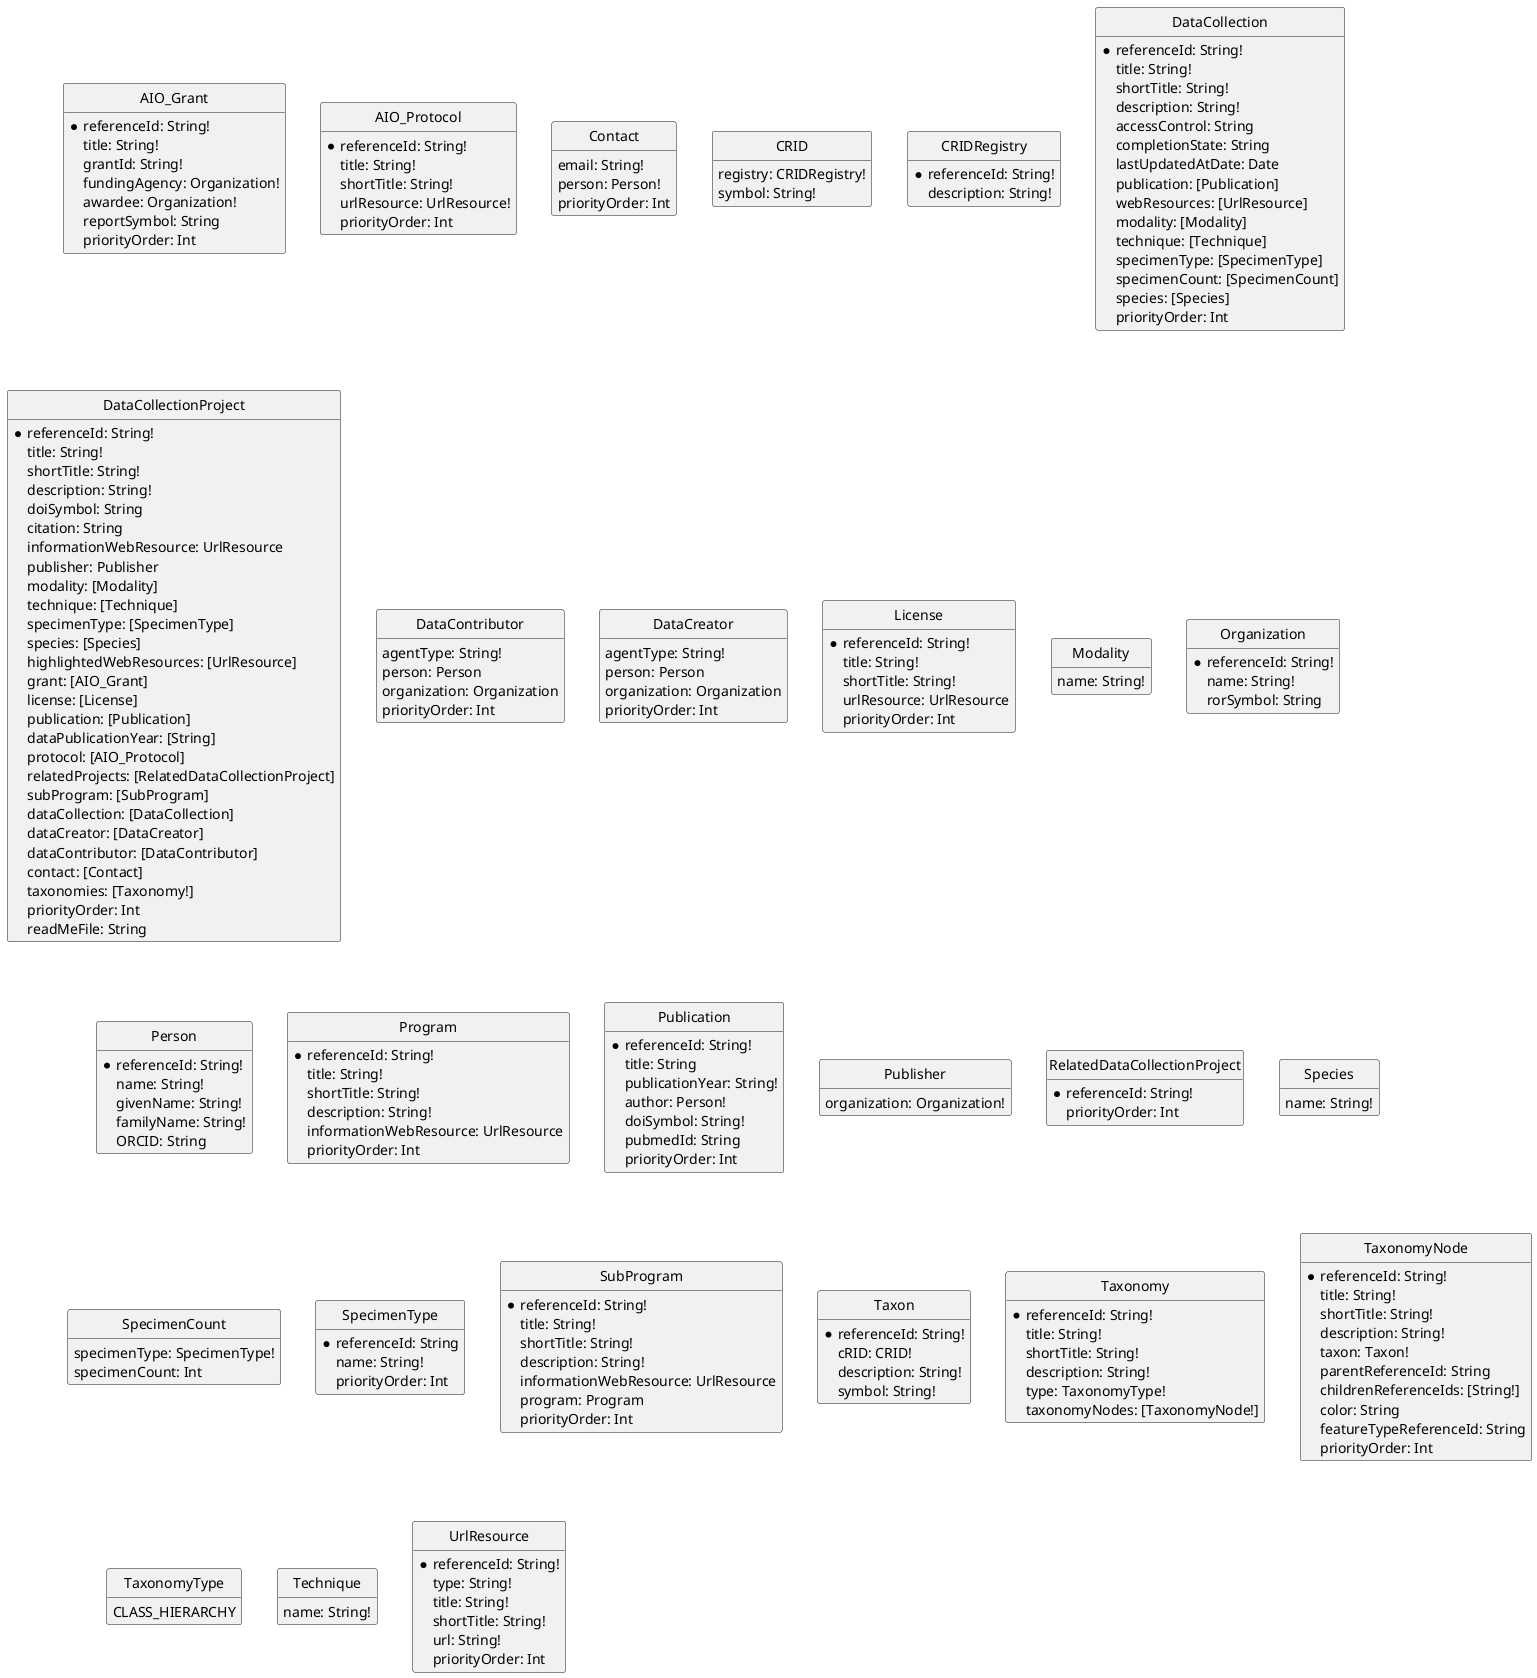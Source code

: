 @startuml

hide empty members
hide circle

class AIO_Grant {
  * referenceId: String!
  title: String!
  grantId: String!
  fundingAgency: Organization!
  awardee: Organization!
  reportSymbol: String
  priorityOrder: Int
}

class AIO_Protocol {
  * referenceId: String!
  title: String!
  shortTitle: String!
  urlResource: UrlResource!
  priorityOrder: Int
}

class Contact {
  email: String!
  person: Person!
  priorityOrder: Int
}

class CRID {
  registry: CRIDRegistry!
  symbol: String!
}

class CRIDRegistry {
  * referenceId: String!
  description: String!
}

class DataCollection {
  * referenceId: String!
  title: String!
  shortTitle: String!
  description: String!
  accessControl: String
  completionState: String
  lastUpdatedAtDate: Date
  publication: [Publication]
  webResources: [UrlResource]
  modality: [Modality]
  technique: [Technique]
  specimenType: [SpecimenType]
  specimenCount: [SpecimenCount]
  species: [Species]
  priorityOrder: Int
}

class DataCollectionProject {
  * referenceId: String!
  title: String!
  shortTitle: String!
  description: String!
  doiSymbol: String
  citation: String
  informationWebResource: UrlResource
  publisher: Publisher
  modality: [Modality]
  technique: [Technique]
  specimenType: [SpecimenType]
  species: [Species]
  highlightedWebResources: [UrlResource]
  grant: [AIO_Grant]
  license: [License]
  publication: [Publication]
  dataPublicationYear: [String]
  protocol: [AIO_Protocol]
  relatedProjects: [RelatedDataCollectionProject]
  subProgram: [SubProgram]
  dataCollection: [DataCollection]
  dataCreator: [DataCreator]
  dataContributor: [DataContributor]
  contact: [Contact]
  taxonomies: [Taxonomy!]
  priorityOrder: Int
  readMeFile: String
}

class DataContributor {
  agentType: String!
  person: Person
  organization: Organization
  priorityOrder: Int
}

class DataCreator {
  agentType: String!
  person: Person
  organization: Organization
  priorityOrder: Int
}

class License {
  * referenceId: String!
  title: String!
  shortTitle: String!
  urlResource: UrlResource
  priorityOrder: Int
}

class Modality {
  name: String!
}

class Organization {
  * referenceId: String!
  name: String!
  rorSymbol: String
}

class Person {
  * referenceId: String!
  name: String!
  givenName: String!
  familyName: String!
  ORCID: String
}

class Program {
  * referenceId: String!
  title: String!
  shortTitle: String!
  description: String!
  informationWebResource: UrlResource
  priorityOrder: Int
}

class Publication {
  * referenceId: String!
  title: String
  publicationYear: String!
  author: Person!
  doiSymbol: String!
  pubmedId: String
  priorityOrder: Int
}

class Publisher {
  organization: Organization!
}

class RelatedDataCollectionProject {
  * referenceId: String!
  priorityOrder: Int
}

class Species {
  name: String!
}

class SpecimenCount {
  specimenType: SpecimenType!
  specimenCount: Int
}

class SpecimenType {
  * referenceId: String
  name: String!
  priorityOrder: Int
}

class SubProgram {
  * referenceId: String!
  title: String!
  shortTitle: String!
  description: String!
  informationWebResource: UrlResource
  program: Program
  priorityOrder: Int
}

class Taxon {
  * referenceId: String!
  cRID: CRID!
  description: String!
  symbol: String!
}

class Taxonomy {
  * referenceId: String!
  title: String!
  shortTitle: String!
  description: String!
  type: TaxonomyType!
  taxonomyNodes: [TaxonomyNode!]
}

class TaxonomyNode {
  * referenceId: String!
  title: String!
  shortTitle: String!
  description: String!
  taxon: Taxon!
  parentReferenceId: String
  childrenReferenceIds: [String!]
  color: String
  featureTypeReferenceId: String
  priorityOrder: Int
}

enum TaxonomyType {
  CLASS_HIERARCHY
}

class Technique {
  name: String!
}

class UrlResource {
  * referenceId: String!
  type: String!
  title: String!
  shortTitle: String!
  url: String!
  priorityOrder: Int
}

@enduml